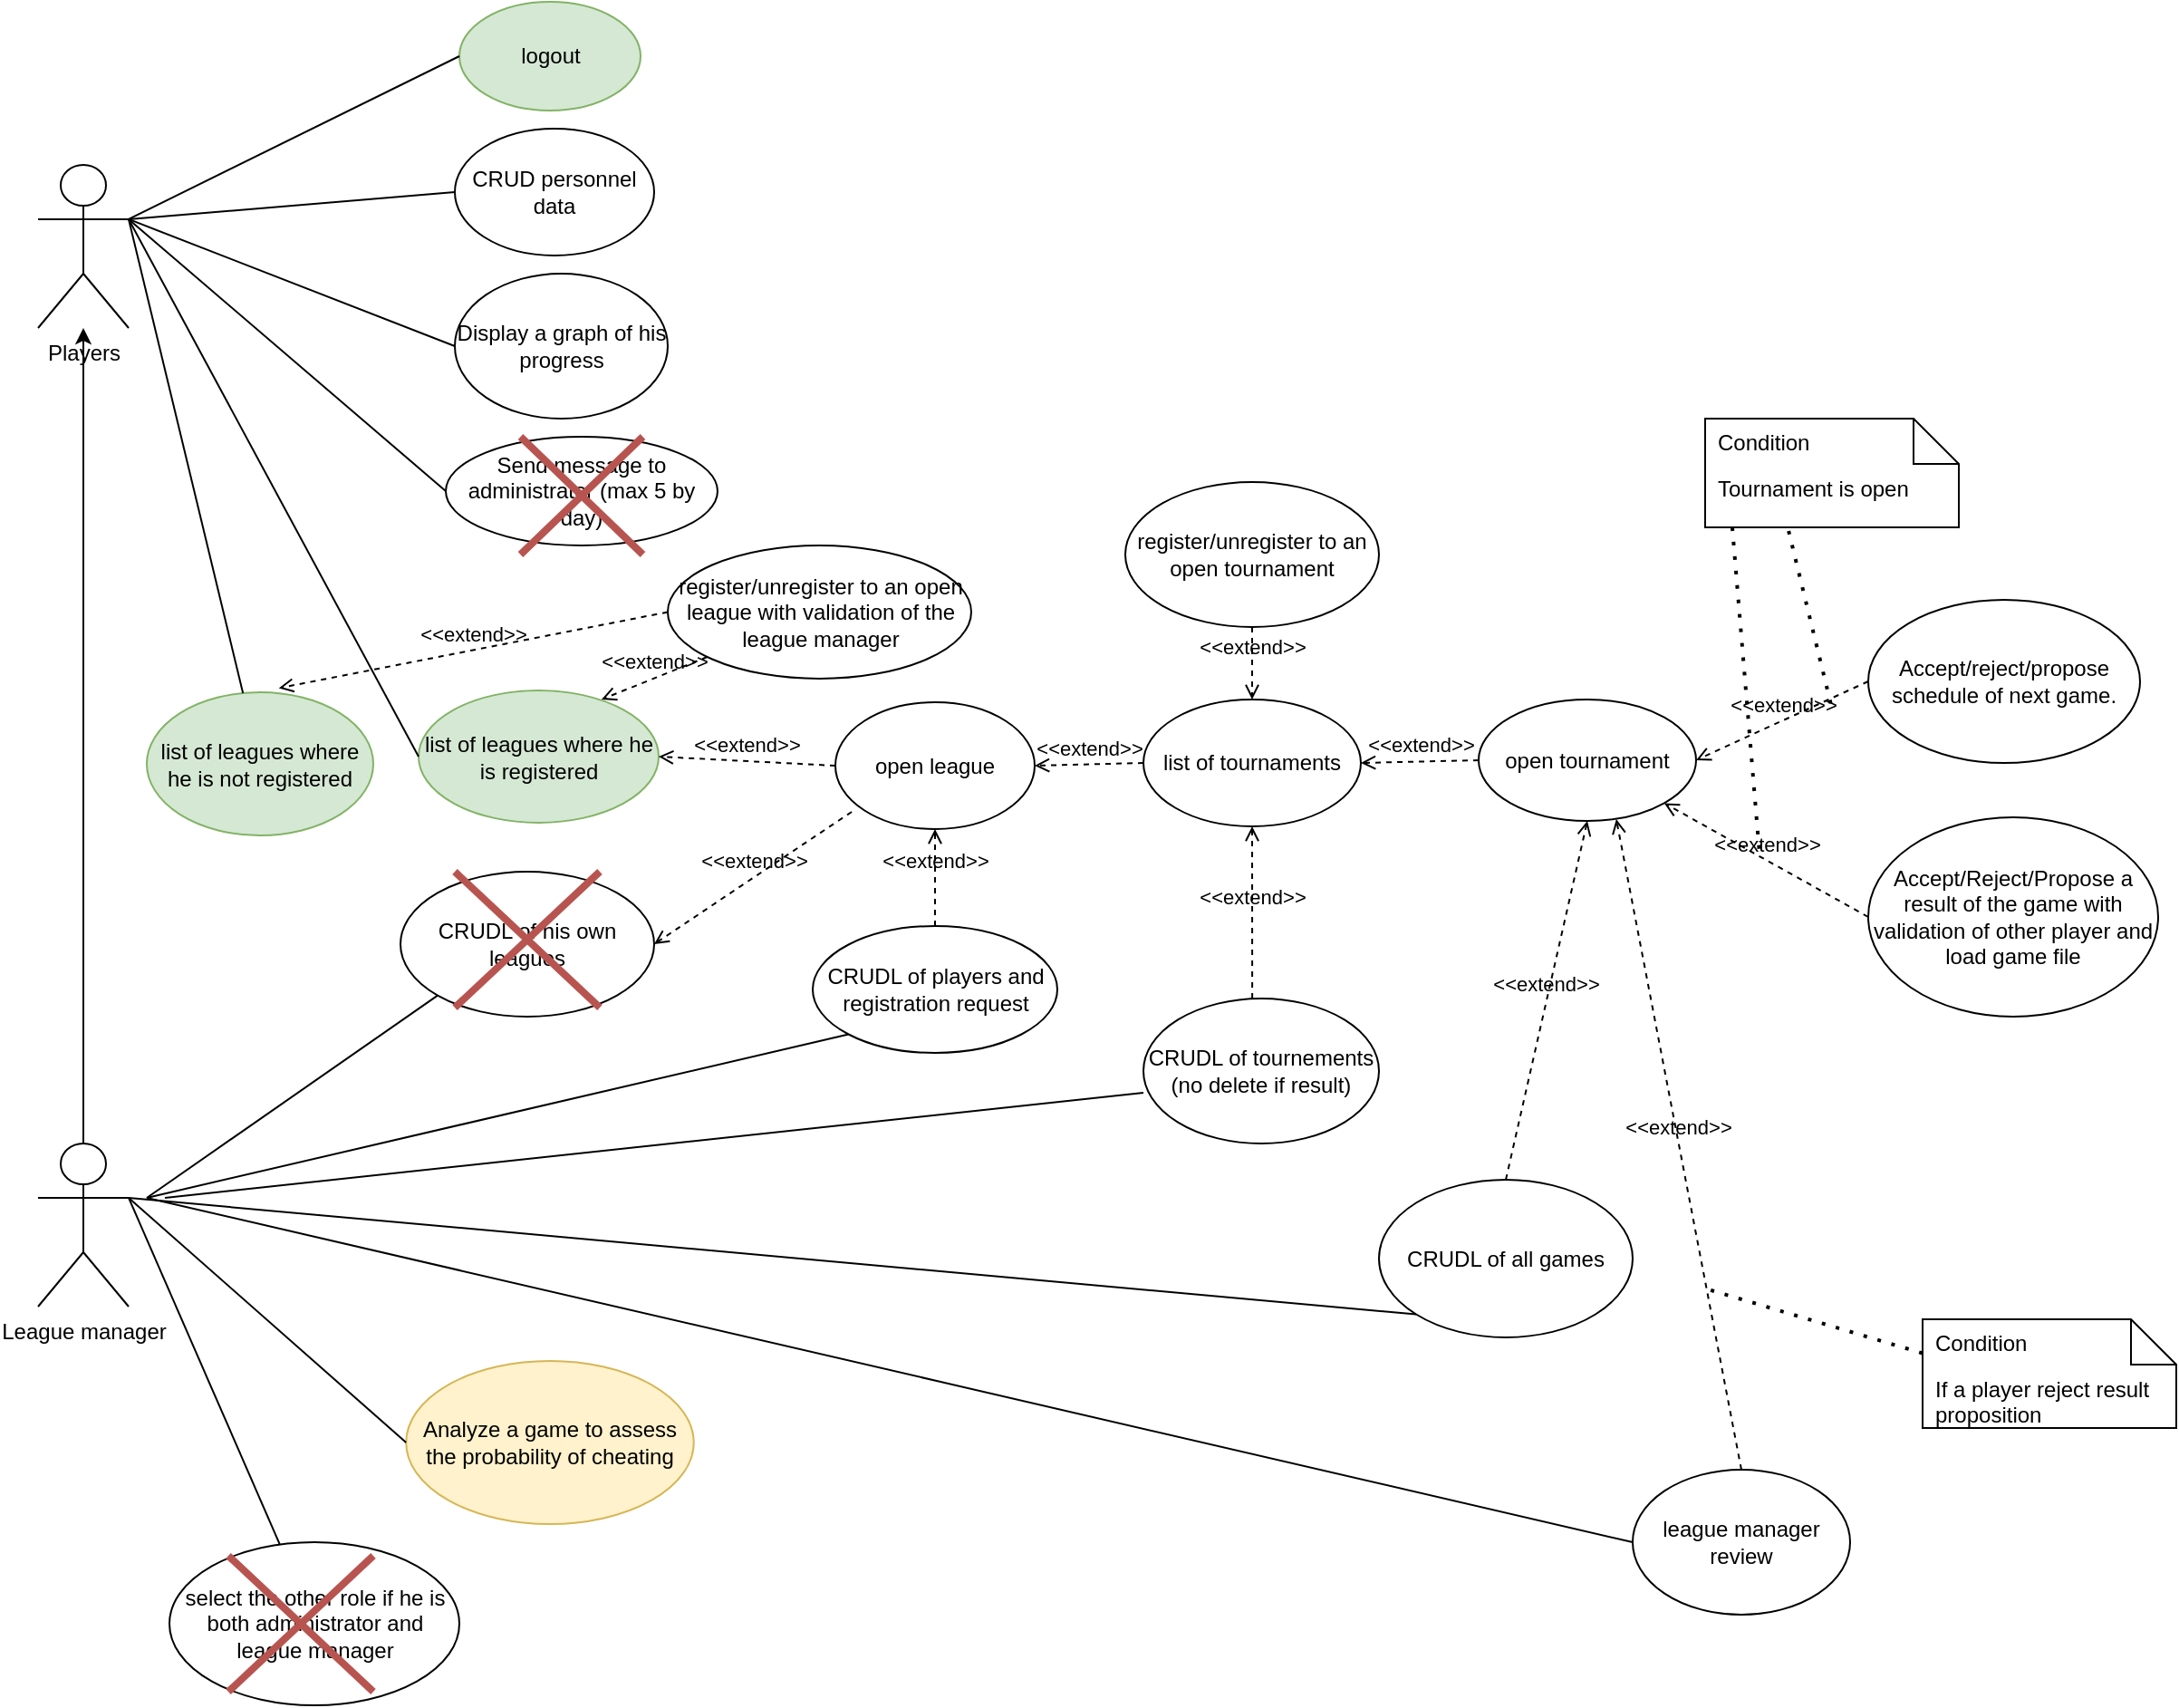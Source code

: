 <mxfile version="17.2.4" type="device"><diagram name="Page-1" id="9f46799a-70d6-7492-0946-bef42562c5a5"><mxGraphModel dx="1415" dy="744" grid="1" gridSize="10" guides="1" tooltips="1" connect="1" arrows="1" fold="1" page="1" pageScale="1" pageWidth="1100" pageHeight="850" background="none" math="0" shadow="0"><root><mxCell id="0"/><mxCell id="1" parent="0"/><mxCell id="xphGnnh3EaIW5qy6hB0P-12" style="edgeStyle=orthogonalEdgeStyle;rounded=0;orthogonalLoop=1;jettySize=auto;html=1;" parent="1" source="xphGnnh3EaIW5qy6hB0P-1" target="xphGnnh3EaIW5qy6hB0P-10" edge="1"><mxGeometry relative="1" as="geometry"/></mxCell><mxCell id="xphGnnh3EaIW5qy6hB0P-1" value="League manager" style="shape=umlActor;verticalLabelPosition=bottom;verticalAlign=top;html=1;outlineConnect=0;" parent="1" vertex="1"><mxGeometry x="110" y="670" width="50" height="90" as="geometry"/></mxCell><mxCell id="xphGnnh3EaIW5qy6hB0P-10" value="Players" style="shape=umlActor;verticalLabelPosition=bottom;verticalAlign=top;html=1;outlineConnect=0;" parent="1" vertex="1"><mxGeometry x="110" y="130" width="50" height="90" as="geometry"/></mxCell><mxCell id="xphGnnh3EaIW5qy6hB0P-21" value="logout" style="ellipse;whiteSpace=wrap;html=1;fillColor=#d5e8d4;strokeColor=#82b366;" parent="1" vertex="1"><mxGeometry x="342.5" y="40" width="100" height="60" as="geometry"/></mxCell><mxCell id="xphGnnh3EaIW5qy6hB0P-23" value="list of&amp;nbsp;tournaments" style="ellipse;whiteSpace=wrap;html=1;" parent="1" vertex="1"><mxGeometry x="720" y="425" width="120" height="70" as="geometry"/></mxCell><mxCell id="xphGnnh3EaIW5qy6hB0P-24" value="list of leagues where he is registered" style="ellipse;whiteSpace=wrap;html=1;fillColor=#d5e8d4;strokeColor=#82b366;" parent="1" vertex="1"><mxGeometry x="320" y="420" width="132.5" height="73" as="geometry"/></mxCell><mxCell id="xphGnnh3EaIW5qy6hB0P-25" value="CRUD personnel data" style="ellipse;whiteSpace=wrap;html=1;" parent="1" vertex="1"><mxGeometry x="340" y="110" width="110" height="70" as="geometry"/></mxCell><mxCell id="xphGnnh3EaIW5qy6hB0P-26" value="open&amp;nbsp;tournament" style="ellipse;whiteSpace=wrap;html=1;" parent="1" vertex="1"><mxGeometry x="905" y="425" width="120" height="67" as="geometry"/></mxCell><mxCell id="xphGnnh3EaIW5qy6hB0P-27" value="open league" style="ellipse;whiteSpace=wrap;html=1;" parent="1" vertex="1"><mxGeometry x="550" y="426.5" width="110" height="70" as="geometry"/></mxCell><mxCell id="xphGnnh3EaIW5qy6hB0P-28" value="" style="endArrow=none;html=1;rounded=0;exitX=1;exitY=0.333;exitDx=0;exitDy=0;exitPerimeter=0;entryX=0;entryY=0.5;entryDx=0;entryDy=0;" parent="1" source="xphGnnh3EaIW5qy6hB0P-10" target="xphGnnh3EaIW5qy6hB0P-21" edge="1"><mxGeometry width="50" height="50" relative="1" as="geometry"><mxPoint x="520" y="300" as="sourcePoint"/><mxPoint x="570" y="250" as="targetPoint"/></mxGeometry></mxCell><mxCell id="xphGnnh3EaIW5qy6hB0P-29" value="" style="endArrow=none;html=1;rounded=0;exitX=1;exitY=0.333;exitDx=0;exitDy=0;exitPerimeter=0;entryX=0;entryY=0.5;entryDx=0;entryDy=0;" parent="1" source="xphGnnh3EaIW5qy6hB0P-10" target="xphGnnh3EaIW5qy6hB0P-24" edge="1"><mxGeometry width="50" height="50" relative="1" as="geometry"><mxPoint x="520" y="300" as="sourcePoint"/><mxPoint x="570" y="250" as="targetPoint"/></mxGeometry></mxCell><mxCell id="xphGnnh3EaIW5qy6hB0P-30" value="&amp;lt;&amp;lt;extend&amp;gt;&amp;gt;" style="html=1;verticalAlign=bottom;labelBackgroundColor=none;endArrow=open;endFill=0;dashed=1;rounded=0;exitX=0;exitY=0.5;exitDx=0;exitDy=0;entryX=1;entryY=0.5;entryDx=0;entryDy=0;" parent="1" source="xphGnnh3EaIW5qy6hB0P-27" target="xphGnnh3EaIW5qy6hB0P-24" edge="1"><mxGeometry width="160" relative="1" as="geometry"><mxPoint x="597.5" y="381" as="sourcePoint"/><mxPoint x="757.5" y="381" as="targetPoint"/></mxGeometry></mxCell><mxCell id="xphGnnh3EaIW5qy6hB0P-31" value="" style="endArrow=none;html=1;rounded=0;entryX=0;entryY=0.5;entryDx=0;entryDy=0;" parent="1" target="xphGnnh3EaIW5qy6hB0P-25" edge="1"><mxGeometry width="50" height="50" relative="1" as="geometry"><mxPoint x="160" y="160" as="sourcePoint"/><mxPoint x="570" y="250" as="targetPoint"/></mxGeometry></mxCell><mxCell id="xphGnnh3EaIW5qy6hB0P-32" value="&amp;lt;&amp;lt;extend&amp;gt;&amp;gt;" style="html=1;verticalAlign=bottom;labelBackgroundColor=none;endArrow=open;endFill=0;dashed=1;rounded=0;exitX=0;exitY=0.5;exitDx=0;exitDy=0;entryX=1;entryY=0.5;entryDx=0;entryDy=0;" parent="1" source="xphGnnh3EaIW5qy6hB0P-23" target="xphGnnh3EaIW5qy6hB0P-27" edge="1"><mxGeometry width="160" relative="1" as="geometry"><mxPoint x="625" y="400" as="sourcePoint"/><mxPoint x="785" y="400" as="targetPoint"/></mxGeometry></mxCell><mxCell id="xphGnnh3EaIW5qy6hB0P-33" value="&amp;lt;&amp;lt;extend&amp;gt;&amp;gt;" style="html=1;verticalAlign=bottom;labelBackgroundColor=none;endArrow=open;endFill=0;dashed=1;rounded=0;entryX=1;entryY=0.5;entryDx=0;entryDy=0;exitX=0;exitY=0.5;exitDx=0;exitDy=0;" parent="1" source="xphGnnh3EaIW5qy6hB0P-26" target="xphGnnh3EaIW5qy6hB0P-23" edge="1"><mxGeometry width="160" relative="1" as="geometry"><mxPoint x="625" y="400" as="sourcePoint"/><mxPoint x="785" y="400" as="targetPoint"/></mxGeometry></mxCell><mxCell id="xphGnnh3EaIW5qy6hB0P-34" value="register/unregister to an open tournament" style="ellipse;whiteSpace=wrap;html=1;" parent="1" vertex="1"><mxGeometry x="710" y="305" width="140" height="80" as="geometry"/></mxCell><mxCell id="xphGnnh3EaIW5qy6hB0P-36" value="&amp;lt;&amp;lt;extend&amp;gt;&amp;gt;" style="html=1;verticalAlign=bottom;labelBackgroundColor=none;endArrow=open;endFill=0;dashed=1;rounded=0;" parent="1" source="xphGnnh3EaIW5qy6hB0P-34" target="xphGnnh3EaIW5qy6hB0P-23" edge="1"><mxGeometry width="160" relative="1" as="geometry"><mxPoint x="625" y="400" as="sourcePoint"/><mxPoint x="785" y="400" as="targetPoint"/></mxGeometry></mxCell><mxCell id="xphGnnh3EaIW5qy6hB0P-37" value="Display a graph of his progress" style="ellipse;whiteSpace=wrap;html=1;" parent="1" vertex="1"><mxGeometry x="340" y="190" width="117.5" height="80" as="geometry"/></mxCell><mxCell id="xphGnnh3EaIW5qy6hB0P-40" value="&amp;lt;&amp;lt;extend&amp;gt;&amp;gt;" style="html=1;verticalAlign=bottom;labelBackgroundColor=none;endArrow=open;endFill=0;dashed=1;rounded=0;entryX=1;entryY=0.5;entryDx=0;entryDy=0;exitX=0;exitY=0.5;exitDx=0;exitDy=0;" parent="1" source="xphGnnh3EaIW5qy6hB0P-83" target="xphGnnh3EaIW5qy6hB0P-26" edge="1"><mxGeometry width="160" relative="1" as="geometry"><mxPoint x="1130" y="496.75" as="sourcePoint"/><mxPoint x="842.96" y="399" as="targetPoint"/></mxGeometry></mxCell><mxCell id="xphGnnh3EaIW5qy6hB0P-42" value="Tournament is open" style="shape=note2;boundedLbl=1;whiteSpace=wrap;html=1;size=25;verticalAlign=top;align=left;spacingLeft=5;" parent="1" vertex="1"><mxGeometry x="1030" y="270" width="140" height="60" as="geometry"/></mxCell><mxCell id="xphGnnh3EaIW5qy6hB0P-43" value="Condition" style="resizeWidth=1;part=1;strokeColor=none;fillColor=none;align=left;spacingLeft=5;" parent="xphGnnh3EaIW5qy6hB0P-42" vertex="1"><mxGeometry width="140" height="25" relative="1" as="geometry"/></mxCell><mxCell id="xphGnnh3EaIW5qy6hB0P-45" value="" style="endArrow=none;dashed=1;html=1;dashPattern=1 3;strokeWidth=2;rounded=0;exitX=0.329;exitY=1.033;exitDx=0;exitDy=0;exitPerimeter=0;" parent="1" source="xphGnnh3EaIW5qy6hB0P-42" edge="1"><mxGeometry width="50" height="50" relative="1" as="geometry"><mxPoint x="1130" y="250" as="sourcePoint"/><mxPoint x="1100" y="430" as="targetPoint"/></mxGeometry></mxCell><mxCell id="xphGnnh3EaIW5qy6hB0P-50" value="" style="endArrow=none;html=1;rounded=0;exitX=1;exitY=0.333;exitDx=0;exitDy=0;exitPerimeter=0;entryX=0;entryY=0.5;entryDx=0;entryDy=0;" parent="1" source="xphGnnh3EaIW5qy6hB0P-10" target="xphGnnh3EaIW5qy6hB0P-37" edge="1"><mxGeometry width="50" height="50" relative="1" as="geometry"><mxPoint x="520" y="370" as="sourcePoint"/><mxPoint x="570" y="320" as="targetPoint"/></mxGeometry></mxCell><mxCell id="xphGnnh3EaIW5qy6hB0P-55" value="CRUDL of tournements (no delete if result)" style="ellipse;whiteSpace=wrap;html=1;" parent="1" vertex="1"><mxGeometry x="720" y="590" width="130" height="80" as="geometry"/></mxCell><mxCell id="xphGnnh3EaIW5qy6hB0P-56" value="CRUDL of players and registration request" style="ellipse;whiteSpace=wrap;html=1;" parent="1" vertex="1"><mxGeometry x="537.5" y="550" width="135" height="70" as="geometry"/></mxCell><mxCell id="xphGnnh3EaIW5qy6hB0P-61" value="CRUDL of all games" style="ellipse;whiteSpace=wrap;html=1;" parent="1" vertex="1"><mxGeometry x="850" y="690" width="140" height="87" as="geometry"/></mxCell><mxCell id="xphGnnh3EaIW5qy6hB0P-72" value="&amp;lt;&amp;lt;extend&amp;gt;&amp;gt;" style="html=1;verticalAlign=bottom;labelBackgroundColor=none;endArrow=open;endFill=0;dashed=1;rounded=0;entryX=0.5;entryY=1;entryDx=0;entryDy=0;exitX=0.5;exitY=0;exitDx=0;exitDy=0;" parent="1" source="xphGnnh3EaIW5qy6hB0P-61" target="xphGnnh3EaIW5qy6hB0P-26" edge="1"><mxGeometry width="160" relative="1" as="geometry"><mxPoint x="752.5" y="571" as="sourcePoint"/><mxPoint x="752.5" y="481" as="targetPoint"/></mxGeometry></mxCell><mxCell id="xphGnnh3EaIW5qy6hB0P-74" value="" style="endArrow=none;html=1;rounded=0;entryX=0;entryY=1;entryDx=0;entryDy=0;" parent="1" target="xphGnnh3EaIW5qy6hB0P-61" edge="1"><mxGeometry width="50" height="50" relative="1" as="geometry"><mxPoint x="160" y="700" as="sourcePoint"/><mxPoint x="290" y="635" as="targetPoint"/></mxGeometry></mxCell><mxCell id="xphGnnh3EaIW5qy6hB0P-76" value="Analyze a game to assess the probability of cheating" style="ellipse;whiteSpace=wrap;html=1;fillColor=#fff2cc;strokeColor=#d6b656;" parent="1" vertex="1"><mxGeometry x="313.12" y="790" width="158.75" height="90" as="geometry"/></mxCell><mxCell id="xphGnnh3EaIW5qy6hB0P-77" value="" style="endArrow=none;html=1;rounded=0;entryX=0;entryY=0.5;entryDx=0;entryDy=0;" parent="1" target="xphGnnh3EaIW5qy6hB0P-76" edge="1"><mxGeometry width="50" height="50" relative="1" as="geometry"><mxPoint x="160" y="700" as="sourcePoint"/><mxPoint x="345.775" y="888" as="targetPoint"/></mxGeometry></mxCell><mxCell id="xphGnnh3EaIW5qy6hB0P-82" value="list of leagues where he is not registered" style="ellipse;whiteSpace=wrap;html=1;fillColor=#d5e8d4;strokeColor=#82b366;" parent="1" vertex="1"><mxGeometry x="170" y="421" width="125" height="79" as="geometry"/></mxCell><mxCell id="xphGnnh3EaIW5qy6hB0P-83" value="Accept/reject/propose schedule of next game." style="ellipse;whiteSpace=wrap;html=1;" parent="1" vertex="1"><mxGeometry x="1120" y="370" width="150" height="90" as="geometry"/></mxCell><mxCell id="xphGnnh3EaIW5qy6hB0P-84" value="Accept/Reject/Propose a result of the game with validation of other player and load game file" style="ellipse;whiteSpace=wrap;html=1;" parent="1" vertex="1"><mxGeometry x="1120" y="490" width="160" height="110" as="geometry"/></mxCell><mxCell id="xphGnnh3EaIW5qy6hB0P-93" value="Send message to administrator (max 5 by day)" style="ellipse;whiteSpace=wrap;html=1;" parent="1" vertex="1"><mxGeometry x="335" y="280" width="150" height="60" as="geometry"/></mxCell><mxCell id="xphGnnh3EaIW5qy6hB0P-95" value="" style="endArrow=none;html=1;rounded=0;entryX=0;entryY=0.5;entryDx=0;entryDy=0;" parent="1" target="xphGnnh3EaIW5qy6hB0P-93" edge="1"><mxGeometry width="50" height="50" relative="1" as="geometry"><mxPoint x="160" y="160" as="sourcePoint"/><mxPoint x="350" y="240" as="targetPoint"/></mxGeometry></mxCell><mxCell id="PH6bxLo7mMsBR3i1HwgS-8" value="league manager review" style="ellipse;whiteSpace=wrap;html=1;" parent="1" vertex="1"><mxGeometry x="990" y="850" width="120" height="80" as="geometry"/></mxCell><mxCell id="PH6bxLo7mMsBR3i1HwgS-9" value="If a player reject result proposition" style="shape=note2;boundedLbl=1;whiteSpace=wrap;html=1;size=25;verticalAlign=top;align=left;spacingLeft=5;" parent="1" vertex="1"><mxGeometry x="1150" y="767" width="140" height="60" as="geometry"/></mxCell><mxCell id="PH6bxLo7mMsBR3i1HwgS-10" value="Condition" style="resizeWidth=1;part=1;strokeColor=none;fillColor=none;align=left;spacingLeft=5;" parent="PH6bxLo7mMsBR3i1HwgS-9" vertex="1"><mxGeometry width="140" height="25" relative="1" as="geometry"/></mxCell><mxCell id="PH6bxLo7mMsBR3i1HwgS-13" value="&amp;lt;&amp;lt;extend&amp;gt;&amp;gt;" style="html=1;verticalAlign=bottom;labelBackgroundColor=none;endArrow=open;endFill=0;dashed=1;rounded=0;entryX=1;entryY=1;entryDx=0;entryDy=0;exitX=0;exitY=0.5;exitDx=0;exitDy=0;" parent="1" source="xphGnnh3EaIW5qy6hB0P-84" target="xphGnnh3EaIW5qy6hB0P-26" edge="1"><mxGeometry width="160" relative="1" as="geometry"><mxPoint x="1140" y="506.75" as="sourcePoint"/><mxPoint x="1035" y="468.5" as="targetPoint"/></mxGeometry></mxCell><mxCell id="PH6bxLo7mMsBR3i1HwgS-16" value="" style="endArrow=none;dashed=1;html=1;dashPattern=1 3;strokeWidth=2;rounded=0;exitX=0.107;exitY=1;exitDx=0;exitDy=0;exitPerimeter=0;" parent="1" source="xphGnnh3EaIW5qy6hB0P-42" edge="1"><mxGeometry width="50" height="50" relative="1" as="geometry"><mxPoint x="1092" y="353" as="sourcePoint"/><mxPoint x="1060" y="510" as="targetPoint"/></mxGeometry></mxCell><mxCell id="PH6bxLo7mMsBR3i1HwgS-17" value="&amp;lt;&amp;lt;extend&amp;gt;&amp;gt;" style="html=1;verticalAlign=bottom;labelBackgroundColor=none;endArrow=open;endFill=0;dashed=1;rounded=0;entryX=0.633;entryY=0.985;entryDx=0;entryDy=0;exitX=0.5;exitY=0;exitDx=0;exitDy=0;entryPerimeter=0;" parent="1" source="PH6bxLo7mMsBR3i1HwgS-8" target="xphGnnh3EaIW5qy6hB0P-26" edge="1"><mxGeometry width="160" relative="1" as="geometry"><mxPoint x="1124.05" y="681.98" as="sourcePoint"/><mxPoint x="1008" y="498.985" as="targetPoint"/></mxGeometry></mxCell><mxCell id="PH6bxLo7mMsBR3i1HwgS-19" value="" style="endArrow=none;dashed=1;html=1;dashPattern=1 3;strokeWidth=2;rounded=0;exitX=0;exitY=0.75;exitDx=0;exitDy=0;" parent="1" source="PH6bxLo7mMsBR3i1HwgS-10" edge="1"><mxGeometry width="50" height="50" relative="1" as="geometry"><mxPoint x="700" y="730" as="sourcePoint"/><mxPoint x="1030" y="750" as="targetPoint"/></mxGeometry></mxCell><mxCell id="PH6bxLo7mMsBR3i1HwgS-20" value="" style="endArrow=none;html=1;rounded=0;entryX=0;entryY=0.5;entryDx=0;entryDy=0;" parent="1" target="PH6bxLo7mMsBR3i1HwgS-8" edge="1"><mxGeometry width="50" height="50" relative="1" as="geometry"><mxPoint x="170" y="700" as="sourcePoint"/><mxPoint x="880.217" y="824.081" as="targetPoint"/></mxGeometry></mxCell><mxCell id="PJd4qcTLx460dKs5-dF9-2" value="" style="endArrow=none;html=1;rounded=0;" parent="1" target="xphGnnh3EaIW5qy6hB0P-82" edge="1"><mxGeometry width="50" height="50" relative="1" as="geometry"><mxPoint x="160" y="160" as="sourcePoint"/><mxPoint x="350" y="471.5" as="targetPoint"/></mxGeometry></mxCell><mxCell id="PJd4qcTLx460dKs5-dF9-3" value="CRUDL of his own leagues" style="ellipse;whiteSpace=wrap;html=1;" parent="1" vertex="1"><mxGeometry x="310" y="520" width="140" height="80" as="geometry"/></mxCell><mxCell id="PJd4qcTLx460dKs5-dF9-4" value="" style="endArrow=none;html=1;rounded=0;entryX=0;entryY=1;entryDx=0;entryDy=0;" parent="1" target="PJd4qcTLx460dKs5-dF9-3" edge="1"><mxGeometry width="50" height="50" relative="1" as="geometry"><mxPoint x="170" y="700" as="sourcePoint"/><mxPoint x="180" y="575" as="targetPoint"/></mxGeometry></mxCell><mxCell id="PJd4qcTLx460dKs5-dF9-5" value="select the other role if he is both administrator and league manager" style="ellipse;whiteSpace=wrap;html=1;" parent="1" vertex="1"><mxGeometry x="182.5" y="890" width="160" height="90" as="geometry"/></mxCell><mxCell id="PJd4qcTLx460dKs5-dF9-6" value="" style="endArrow=none;html=1;rounded=0;exitX=1;exitY=0.333;exitDx=0;exitDy=0;exitPerimeter=0;" parent="1" source="xphGnnh3EaIW5qy6hB0P-1" target="PJd4qcTLx460dKs5-dF9-5" edge="1"><mxGeometry width="50" height="50" relative="1" as="geometry"><mxPoint x="170" y="710" as="sourcePoint"/><mxPoint x="323.13" y="875" as="targetPoint"/></mxGeometry></mxCell><mxCell id="PJd4qcTLx460dKs5-dF9-7" value="register/unregister to an open league with validation of the league manager" style="ellipse;whiteSpace=wrap;html=1;" parent="1" vertex="1"><mxGeometry x="457.5" y="340" width="167.5" height="73.5" as="geometry"/></mxCell><mxCell id="PJd4qcTLx460dKs5-dF9-8" value="&amp;lt;&amp;lt;extend&amp;gt;&amp;gt;" style="html=1;verticalAlign=bottom;labelBackgroundColor=none;endArrow=open;endFill=0;dashed=1;rounded=0;entryX=0.762;entryY=0.068;entryDx=0;entryDy=0;entryPerimeter=0;" parent="1" source="PJd4qcTLx460dKs5-dF9-7" target="xphGnnh3EaIW5qy6hB0P-24" edge="1"><mxGeometry width="160" relative="1" as="geometry"><mxPoint x="790" y="395" as="sourcePoint"/><mxPoint x="790" y="435" as="targetPoint"/></mxGeometry></mxCell><mxCell id="PJd4qcTLx460dKs5-dF9-9" value="&amp;lt;&amp;lt;extend&amp;gt;&amp;gt;" style="html=1;verticalAlign=bottom;labelBackgroundColor=none;endArrow=open;endFill=0;dashed=1;rounded=0;entryX=0.583;entryY=-0.029;entryDx=0;entryDy=0;entryPerimeter=0;exitX=0;exitY=0.5;exitDx=0;exitDy=0;" parent="1" source="PJd4qcTLx460dKs5-dF9-7" target="xphGnnh3EaIW5qy6hB0P-82" edge="1"><mxGeometry width="160" relative="1" as="geometry"><mxPoint x="489.356" y="411.507" as="sourcePoint"/><mxPoint x="430.965" y="434.964" as="targetPoint"/></mxGeometry></mxCell><mxCell id="PJd4qcTLx460dKs5-dF9-13" value="&amp;lt;&amp;lt;extend&amp;gt;&amp;gt;" style="html=1;verticalAlign=bottom;labelBackgroundColor=none;endArrow=open;endFill=0;dashed=1;rounded=0;exitX=0.082;exitY=0.864;exitDx=0;exitDy=0;entryX=1;entryY=0.5;entryDx=0;entryDy=0;exitPerimeter=0;" parent="1" source="xphGnnh3EaIW5qy6hB0P-27" target="PJd4qcTLx460dKs5-dF9-3" edge="1"><mxGeometry width="160" relative="1" as="geometry"><mxPoint x="560" y="471.5" as="sourcePoint"/><mxPoint x="462.5" y="466.5" as="targetPoint"/></mxGeometry></mxCell><mxCell id="PJd4qcTLx460dKs5-dF9-14" value="&amp;lt;&amp;lt;extend&amp;gt;&amp;gt;" style="html=1;verticalAlign=bottom;labelBackgroundColor=none;endArrow=open;endFill=0;dashed=1;rounded=0;exitX=0.5;exitY=0;exitDx=0;exitDy=0;" parent="1" source="xphGnnh3EaIW5qy6hB0P-56" target="xphGnnh3EaIW5qy6hB0P-27" edge="1"><mxGeometry width="160" relative="1" as="geometry"><mxPoint x="569.02" y="496.98" as="sourcePoint"/><mxPoint x="600" y="497" as="targetPoint"/></mxGeometry></mxCell><mxCell id="PJd4qcTLx460dKs5-dF9-16" value="&amp;lt;&amp;lt;extend&amp;gt;&amp;gt;" style="html=1;verticalAlign=bottom;labelBackgroundColor=none;endArrow=open;endFill=0;dashed=1;rounded=0;exitX=0.462;exitY=0;exitDx=0;exitDy=0;entryX=0.5;entryY=1;entryDx=0;entryDy=0;exitPerimeter=0;" parent="1" source="xphGnnh3EaIW5qy6hB0P-55" target="xphGnnh3EaIW5qy6hB0P-23" edge="1"><mxGeometry width="160" relative="1" as="geometry"><mxPoint x="730" y="470" as="sourcePoint"/><mxPoint x="670" y="471.5" as="targetPoint"/></mxGeometry></mxCell><mxCell id="PJd4qcTLx460dKs5-dF9-17" value="" style="endArrow=none;html=1;rounded=0;entryX=0;entryY=1;entryDx=0;entryDy=0;" parent="1" target="xphGnnh3EaIW5qy6hB0P-56" edge="1"><mxGeometry width="50" height="50" relative="1" as="geometry"><mxPoint x="170" y="700" as="sourcePoint"/><mxPoint x="880.217" y="824.081" as="targetPoint"/></mxGeometry></mxCell><mxCell id="PJd4qcTLx460dKs5-dF9-18" value="" style="endArrow=none;html=1;rounded=0;entryX=0;entryY=0.65;entryDx=0;entryDy=0;entryPerimeter=0;" parent="1" target="xphGnnh3EaIW5qy6hB0P-55" edge="1"><mxGeometry width="50" height="50" relative="1" as="geometry"><mxPoint x="180" y="700" as="sourcePoint"/><mxPoint x="890.217" y="834.081" as="targetPoint"/></mxGeometry></mxCell><mxCell id="UlT2_8X0Q-FRKN_ZSY00-1" value="" style="shape=umlDestroy;fillColor=#f8cecc;strokeColor=#b85450;strokeWidth=4;" vertex="1" parent="1"><mxGeometry x="340" y="520" width="80" height="75" as="geometry"/></mxCell><mxCell id="UlT2_8X0Q-FRKN_ZSY00-2" value="" style="shape=umlDestroy;fillColor=#f8cecc;strokeColor=#b85450;strokeWidth=4;" vertex="1" parent="1"><mxGeometry x="215" y="897.5" width="80" height="75" as="geometry"/></mxCell><mxCell id="UlT2_8X0Q-FRKN_ZSY00-3" value="" style="shape=umlDestroy;fillColor=#f8cecc;strokeColor=#b85450;strokeWidth=4;" vertex="1" parent="1"><mxGeometry x="376.25" y="280" width="67.5" height="65" as="geometry"/></mxCell></root></mxGraphModel></diagram></mxfile>